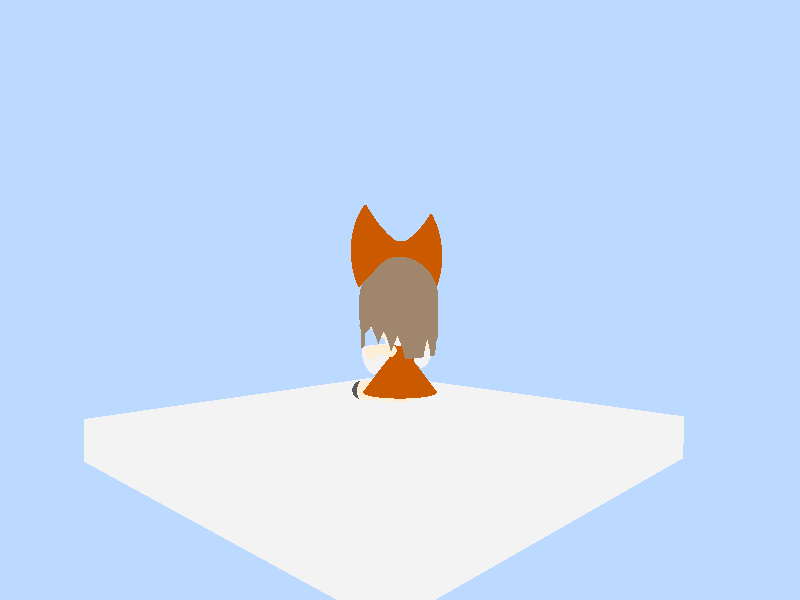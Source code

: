 #include "colors.inc"
#include "textures.inc"

background {
  color rgb <0.5, 0.7, 1>
}
camera {                  
    location <3.5, 6, 20> 
    location <20, 6, 20> 
    location <-20, 6, -20>  
    //look_at <3.5, 2.9, 3.3>
    look_at <3.5, 5.5, 2.5>
}
light_source {
  <0, 10, 20>
  color rgb <1, 1, 1>
}      

//surface
box { <-10.00, 0.00, -10.00>,< 10.00, -2.00, 10.00>   

      texture { pigment{ color rgbf <.9,.9,.9,.5>}  
                finish { phong 1 reflection{ .500 metallic 1.00} } 
              } // end of texture

      scale <1,1,1> rotate<0,0,0> translate<0,0,0> 
} // end of box --------------------------------------


#macro Head() 
    sphere {
        <0, 0, 0>, 1
        scale <2.5, 2.25, 1.5> 
        translate <3.5, 5.5, 2.5>
    }
#end

#macro eyeL()
    intersection {
        cylinder {
            <2.5, 0, 2.5>, <2.5, 0, 4>, .5
            scale <1, 2, 1>
            translate <0, 5.5, 0>
        }
        box {
            <-5, 5.5, -5>
            <5, 4, 5>    
        }
    }
#end       
         
#macro eyeR()
intersection {
    cylinder {
        <4.5, 0, 2.5>, <4.5, 0, 4>, .5
        scale <1, 2, 1>     
        translate <0, 5.5, 0>
    }
    box {
        <-5, 5.5, -5>
        <5, 4, 5>  
    }
}
#end    

#macro highlight()
    union {
        cylinder {
            <2.1, 5.4, 2.5>, <2.1, 5.4, 4>, .14
        }
        cylinder {
            <4.1, 5.4, 2.5>, <4.1, 5.4, 4>, .14
        }
    }
#end   


#macro face()
    union {
        box {
            <3.375, 4.115, 2.5>, <3.625, 4.135, 4>
        }
        box {
            <2.5, 5.76, 2.5>, <3, 5.74, 4>
        }
        box {
            <4, 5.76, 2.5>, <4.5, 5.74, 4>
        }
        box {
            <2, 6.26, 2.5>, <3, 6.24, 4>
        }
        box {
            <4, 6.26, 2.5>, <5, 6.24, 4>
        }
    }
#end
          
         
//head
difference {
    Head() 
    eyeL()
    eyeR()
    face()     
    texture {
        pigment { color rgb <1, 219/255, 172/255> }//
    }
}

intersection {
    face()
    Head()
}
difference {
    intersection {
        eyeR()
        Head()   
        texture {
            pigment { color rgbf <.6, .1, 0, .5> }//
        }
    }
    highlight()
}
difference {
    intersection {
        eyeL()
        Head()   
        texture {
            pigment { color rgbf <.6, .1, 0, .3> }//
        }
    }
    highlight()    
}
intersection {
    highlight()
    Head()      
    union { 
        eyeL()
        eyeR()
    }
    texture {
        pigment { color rgbf <1,1,1, .3> }//
    }
}

//hair
#macro hair()
    difference {
        union {
            sphere {
                <0, 0, 0>, 1                      
                scale <2.6, 2.35, 1.6> 
                translate <3.5, 5.5, 2.5>
            }
            cylinder {
                <0, 0, 0>,<0,-3>, 1                  
                scale <2.6, 1, 1.6> 
                translate <3.5, 5.5, 2.5>
            }
        }
        union {
            sphere {
                <0, 0, 0>, 1                   
                scale <2.51, 2.26, 1.51> 
                translate <3.5, 5.5, 2.5>
            }
            cylinder {
                <0, 0, 0>,<0,-3>, 1           
                scale <2.51, 1.01, 1.51> 
                translate <3.5, 5.5, 2.5>
            }
        }
    }
#end      

#macro backHair()
     union { 
        intersection {
            sphere {
                <0,2.25,1>,4.5
            }
            sphere {
                <8,2.25,1>,4.5
            }
        }
        intersection {
            sphere {
                <-2,2.45,1>,4.5
            }
            sphere {
                <6,2.45,1>,4.5
            }
        }/*  
        intersection {
            sphere {
                <-.5,2.5,1>,4
            }
            sphere {
                <6.1,2.5,1>,4
            }
        }*/         
        intersection {
            sphere {
                <-1,3,3.55>,3.5
            }
            sphere {
                <4,3,0>,3.5
            }
        }
        intersection {
            sphere {
                <5,2.5,2>,1.8
            }
            sphere {
                <8,2.5,3>,3.8
            }
        }
        intersection {
            difference {
                sphere {
                    <6,4,1>,3
                }
                sphere {
                    <6,8,0>,4
                }
            }
            sphere {
                <6,4,3>,1
            }
        }
        intersection {
            sphere {
                <3,3,1>,3
            }
            sphere {
                <-1,3,5>,4
            }
        }
        translate <0,-.75,0>      
    }
#end

difference {
    hair()  /*
    box {
        <0, 6.5, 3.5>
        <7, 2, 5>  
    }*/             
    backHair()
    difference {
        sphere {
            <3.5,5.5,4>,1.5
        }
        sphere {
            <2,6.5,4>,2.1
        }
    }
    difference {
        sphere {
            <5,5,3.5>,3.1
        }
        sphere {
            <5,7.5,3.5>,2.8
        }
        box {
            <4,7,5>
            <8,0,0>
        }
        box {
            <0,0,0>
            <10,10,2.5>
        }
    }
    intersection {
        sphere {
            <5.75, 5.5-.2-.2-.2, 3.2>,1.1
        }
        sphere {
            <4.75,5.5,4.2>,1.1
        }
    }
    intersection {
        sphere {
            <6.2, 5.2-.2-.2-.2, 2.8>,1
        }
        sphere {
            <5.2,5,3.8>,1
        }
    }
    intersection {
        sphere {
            <3.5*2-5.75, 5.2-.2-.2-.2-.2, 3.2>,1
        }
        sphere {
            <3.5*2-4.75,5.2-.2,4.2>,1
        }
    }
    intersection {
        sphere {
            <3.5*2-6.2, 4.8-.2-.2-.2-.2, 2.8>,1
        }
        sphere {
            <3.5*2-5.2,4.6-.2,3.8>,1
        }
    }
    difference {
        union { 
            sphere {
                <3.5,0,4.5>,5
            }
            sphere {
                <5,4.5,3.8>,.5
            }
        }
        box {
            <-1,-1,2.5>,<10,10,-10>
        }
        /*
        sphere {
            <3.5,10,-3>,7.5    
            translate <0,.5,0> 
        }*/                 
    }
    sphere {
        <5,3,4>,2
    }
    texture {
        pigment { color rgb <89/255, 61/255, 38/255> }//
    }
}

#macro band()
    difference {
        intersection {
            sphere {
                <3.5,8.5,2.5>,3.5
            }
            box {
                <-1,6,2.45>,<8,12,2.55>
            }
        }
        intersection {
            sphere {
                <6,15,2.5>,6.5
            }
            sphere {
                <1,15,2.5>,6.5
            }
        }
        intersection {
            sphere {
                <5,2,2.5>,6.5
            }
            sphere {
                <2,2,2.5>,6.5
            }
        }
    }
#end
       
union {
    band()
    cylinder {
        <3,8.7,2.5>
        <4,8.7,2.5>
        .5
    }
    translate <0,-.5,0>
    texture {
        pigment { color rgbf <.6, .1, 0, .5> }//
    }
}
        
//strands        
sphere_sweep {
    b_spline
    4,                      
    <2,8,.8>, 0.1,
    <2,7,3.85>, 0.12,
    <2,4,3.85>, 0.12,
    <2,-5,3.65>, 0.12
    tolerance 0.9                                            
    texture {
        pigment { color rgb <89/255, 61/255, 38/255> }//
    }
}
sphere_sweep {
    b_spline
    4,                      
    <5,8,.8>, 0.1,
    <5,7,3.85>, 0.12,
    <5,4,3.85>, 0.12,
    <5,-5,3.65>, 0.12
    tolerance 0.9                                            
    texture {
        pigment { color rgb <89/255, 61/255, 38/255> }//
    }
}
cylinder {
    <5,5,3.85>
    <5,4,3.85>
    .135       
    texture {
        pigment { color rgb <.6, .1, 0> }//
    }
}
cylinder {
    <2,5,3.85>
    <2,4,3.85>
    .135       
    texture {
        pigment { color rgb <.6, .1, 0> }//
    }
}
                 
//body
union {
    cone {
        <3.5,4.5,2.5>,.5
        <3.5,0.3,2.5>,1     
    }
    sphere {
        <0,0,0>,1
        scale <1,.3,1>
        translate <3.5,0.3,2.5>
    }
    sphere_sweep {
        linear_spline
        2,                      
        <1.4,2.8,2.5>, 0.35,
        <5.6,2.8,2.5>, 0.35
        tolerance 0.9   
    }
    cylinder {
        <3,.5,3.1>
        <2.5,.5,4.5>
        .5
    }
    sphere {
        <3,.5,3.1>
        .5
    }
    cylinder {
        <4,.5,3.1>
        <4.5,.5,4.5>
        .5
    }
    sphere {
        <4,.5,3.1>
        .5
    }
    texture {
        pigment { color rgb <1, 219/255, 172/255> }//
    }
}
sphere {
    <2.5,.5,4.5>
    .5
    texture {
        pigment { color rgb .1 }//
    }
}
sphere {
    <4.5,.5,4.5>
    .5
    texture {
        pigment { color rgb .1 }//
    }
}

//dress
cone {
    <3.5,2.1,2.5>,.8
    <3.5,.5,2.5>,2
    open
    texture {
        pigment { color rgb <.6, .1, 0> }//
    }
}    
cone {
    <3.5,2.09,2.5>,.79  
    <3.5,3.1,2.5>,.679  
    texture {
        pigment { color rgb <.6, .1, 0> }//
    }  
}    
  
       // <1.4,2.8,2.5>, 0.35,
       // <5.6,2.8,2.5>, 0.35
//sleeve   
union {
    cone {
        <2.6,2.8,2.5>,.4
        <1.4,2.4,2.5>,.8
        open
        texture {
            pigment { color rgb .9 }//
        }
    }
    cone {
        <4.4,2.8,2.5>,.4
        <5.6,2.4,2.5>,.8
        open
        texture {
            pigment { color rgb .9 }//
        }
    }
    scale <1,1,.7>    
    translate<0,0,.7*2.5/2>     
}

//tie   
cylinder {
    <3.5,4,2.5>
    <3.5,3.1,2.5>
    .68
    open 
    texture {
        pigment { color rgb .9 }//
    }
} 
difference {
    cylinder {
        <3.5,4-.55,2.5>
        <3.5,3.8-.7,2.5>
        .8
        open
    }
    intersection {
        sphere {
            <2.5,3,3>,1.25
        }
        sphere {
            <4.5,3,3>,1.25
        }
    }
    texture {
        pigment { color rgb .9 }//
    }
}

// linear prism in x-direction: from ... to ..., number of points (first = last)
prism { -.25 ,.25 , 5
        <-1, 3.5>, // first point
        < 1, 3.5>, 
        < 2, -3.5>,
        < -2, -3.5>,
        <-1, 3.5>  // last point = first point!!!
        rotate<-100,0,0> //turns prism in x direction! Don't change this line!  

      texture { pigment{ color Yellow } } // end of texture

       scale .15
       translate<3.5, 2.9, 3.3> 
} // end of prism --------------------------------------------------------   
                     

